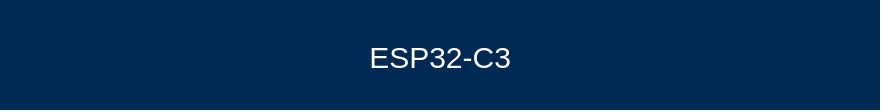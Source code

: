 <mxfile version="24.8.4">
  <diagram name="第 1 页" id="IbB0MQsV79tBOPysGqBe">
    <mxGraphModel dx="1434" dy="746" grid="1" gridSize="10" guides="1" tooltips="1" connect="1" arrows="1" fold="1" page="1" pageScale="1" pageWidth="827" pageHeight="1169" math="0" shadow="0">
      <root>
        <mxCell id="0" />
        <mxCell id="1" parent="0" />
        <mxCell id="GuPK13zTEH5kF5k_pR3C-1" value="&lt;font style=&quot;font-size: 15px;&quot;&gt;ESP32-C3&lt;/font&gt;" style="rounded=0;whiteSpace=wrap;html=1;fillColor=#002954;strokeColor=none;fontColor=#FFFFFF;" vertex="1" parent="1">
          <mxGeometry x="130" y="560" width="440" height="55" as="geometry" />
        </mxCell>
      </root>
    </mxGraphModel>
  </diagram>
</mxfile>
